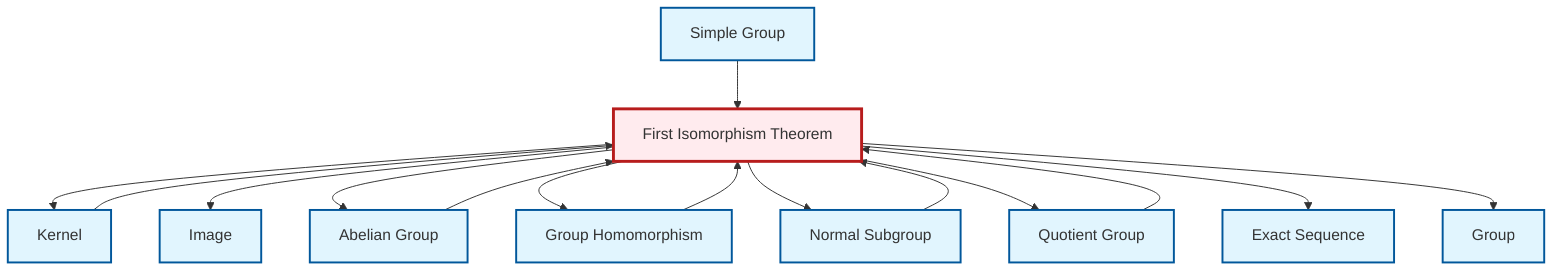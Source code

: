 graph TD
    classDef definition fill:#e1f5fe,stroke:#01579b,stroke-width:2px
    classDef theorem fill:#f3e5f5,stroke:#4a148c,stroke-width:2px
    classDef axiom fill:#fff3e0,stroke:#e65100,stroke-width:2px
    classDef example fill:#e8f5e9,stroke:#1b5e20,stroke-width:2px
    classDef current fill:#ffebee,stroke:#b71c1c,stroke-width:3px
    def-simple-group["Simple Group"]:::definition
    def-kernel["Kernel"]:::definition
    def-homomorphism["Group Homomorphism"]:::definition
    def-group["Group"]:::definition
    def-normal-subgroup["Normal Subgroup"]:::definition
    thm-first-isomorphism["First Isomorphism Theorem"]:::theorem
    def-exact-sequence["Exact Sequence"]:::definition
    def-abelian-group["Abelian Group"]:::definition
    def-quotient-group["Quotient Group"]:::definition
    def-image["Image"]:::definition
    def-kernel --> thm-first-isomorphism
    thm-first-isomorphism --> def-kernel
    thm-first-isomorphism --> def-image
    thm-first-isomorphism --> def-abelian-group
    def-quotient-group --> thm-first-isomorphism
    def-abelian-group --> thm-first-isomorphism
    thm-first-isomorphism --> def-homomorphism
    thm-first-isomorphism --> def-normal-subgroup
    def-simple-group --> thm-first-isomorphism
    def-normal-subgroup --> thm-first-isomorphism
    def-homomorphism --> thm-first-isomorphism
    thm-first-isomorphism --> def-quotient-group
    thm-first-isomorphism --> def-exact-sequence
    thm-first-isomorphism --> def-group
    class thm-first-isomorphism current